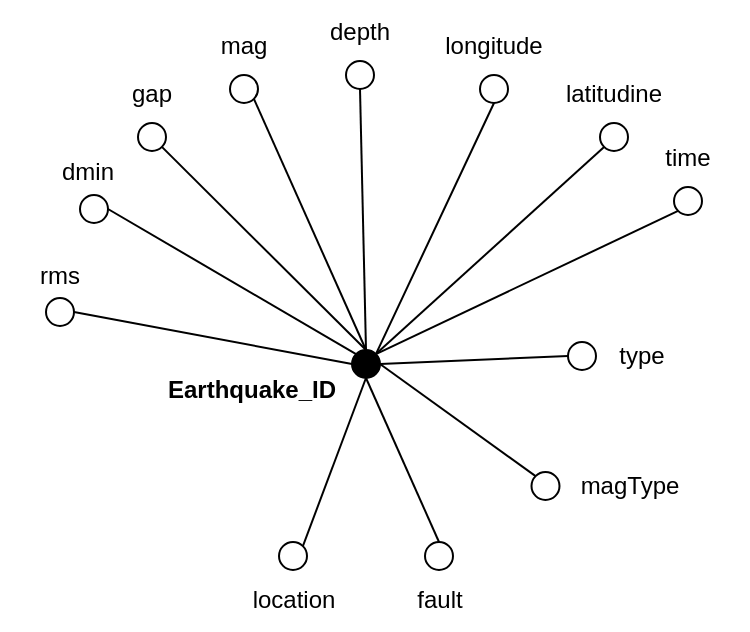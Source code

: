 <mxfile version="27.1.4">
  <diagram name="Page-1" id="HqNk3aDjr-ROuAEQBH89">
    <mxGraphModel dx="976" dy="642" grid="0" gridSize="10" guides="1" tooltips="1" connect="1" arrows="1" fold="1" page="1" pageScale="1" pageWidth="1169" pageHeight="827" math="0" shadow="0">
      <root>
        <mxCell id="0" />
        <mxCell id="1" parent="0" />
        <mxCell id="SvS_41ax5-k1D1L28kZn-1" value="" style="ellipse;whiteSpace=wrap;html=1;aspect=fixed;fillColor=#000000;" parent="1" vertex="1">
          <mxGeometry x="528" y="385" width="14" height="14" as="geometry" />
        </mxCell>
        <mxCell id="SvS_41ax5-k1D1L28kZn-2" value="&lt;b&gt;Earthquake_ID&lt;/b&gt;" style="text;html=1;align=center;verticalAlign=middle;whiteSpace=wrap;rounded=0;" parent="1" vertex="1">
          <mxGeometry x="448" y="390" width="60" height="30" as="geometry" />
        </mxCell>
        <mxCell id="SvS_41ax5-k1D1L28kZn-6" value="time" style="text;html=1;align=center;verticalAlign=middle;whiteSpace=wrap;rounded=0;" parent="1" vertex="1">
          <mxGeometry x="666" y="273.5" width="60" height="30" as="geometry" />
        </mxCell>
        <mxCell id="SvS_41ax5-k1D1L28kZn-7" value="" style="ellipse;whiteSpace=wrap;html=1;aspect=fixed;fillColor=#FFFFFF;" parent="1" vertex="1">
          <mxGeometry x="689" y="303.5" width="14" height="14" as="geometry" />
        </mxCell>
        <mxCell id="SvS_41ax5-k1D1L28kZn-9" value="latitudine" style="text;html=1;align=center;verticalAlign=middle;whiteSpace=wrap;rounded=0;" parent="1" vertex="1">
          <mxGeometry x="629" y="241.5" width="60" height="30" as="geometry" />
        </mxCell>
        <mxCell id="SvS_41ax5-k1D1L28kZn-10" value="" style="ellipse;whiteSpace=wrap;html=1;aspect=fixed;fillColor=#FFFFFF;" parent="1" vertex="1">
          <mxGeometry x="652" y="271.5" width="14" height="14" as="geometry" />
        </mxCell>
        <mxCell id="SvS_41ax5-k1D1L28kZn-11" value="longitude" style="text;html=1;align=center;verticalAlign=middle;whiteSpace=wrap;rounded=0;" parent="1" vertex="1">
          <mxGeometry x="569" y="217.5" width="60" height="30" as="geometry" />
        </mxCell>
        <mxCell id="SvS_41ax5-k1D1L28kZn-12" value="" style="ellipse;whiteSpace=wrap;html=1;aspect=fixed;fillColor=#FFFFFF;" parent="1" vertex="1">
          <mxGeometry x="592" y="247.5" width="14" height="14" as="geometry" />
        </mxCell>
        <mxCell id="SvS_41ax5-k1D1L28kZn-13" value="depth" style="text;html=1;align=center;verticalAlign=middle;whiteSpace=wrap;rounded=0;" parent="1" vertex="1">
          <mxGeometry x="502" y="210.5" width="60" height="30" as="geometry" />
        </mxCell>
        <mxCell id="SvS_41ax5-k1D1L28kZn-14" value="" style="ellipse;whiteSpace=wrap;html=1;aspect=fixed;fillColor=#FFFFFF;" parent="1" vertex="1">
          <mxGeometry x="525" y="240.5" width="14" height="14" as="geometry" />
        </mxCell>
        <mxCell id="SvS_41ax5-k1D1L28kZn-15" value="mag" style="text;html=1;align=center;verticalAlign=middle;whiteSpace=wrap;rounded=0;" parent="1" vertex="1">
          <mxGeometry x="444" y="217.5" width="60" height="30" as="geometry" />
        </mxCell>
        <mxCell id="SvS_41ax5-k1D1L28kZn-16" value="" style="ellipse;whiteSpace=wrap;html=1;aspect=fixed;fillColor=#FFFFFF;" parent="1" vertex="1">
          <mxGeometry x="467" y="247.5" width="14" height="14" as="geometry" />
        </mxCell>
        <mxCell id="SvS_41ax5-k1D1L28kZn-17" value="gap" style="text;html=1;align=center;verticalAlign=middle;whiteSpace=wrap;rounded=0;" parent="1" vertex="1">
          <mxGeometry x="398" y="241.5" width="60" height="30" as="geometry" />
        </mxCell>
        <mxCell id="SvS_41ax5-k1D1L28kZn-18" value="" style="ellipse;whiteSpace=wrap;html=1;aspect=fixed;fillColor=#FFFFFF;" parent="1" vertex="1">
          <mxGeometry x="421" y="271.5" width="14" height="14" as="geometry" />
        </mxCell>
        <mxCell id="SvS_41ax5-k1D1L28kZn-19" value="dmin" style="text;html=1;align=center;verticalAlign=middle;whiteSpace=wrap;rounded=0;" parent="1" vertex="1">
          <mxGeometry x="366" y="280.5" width="60" height="30" as="geometry" />
        </mxCell>
        <mxCell id="SvS_41ax5-k1D1L28kZn-21" value="rms" style="text;html=1;align=center;verticalAlign=middle;whiteSpace=wrap;rounded=0;" parent="1" vertex="1">
          <mxGeometry x="352" y="332.5" width="60" height="30" as="geometry" />
        </mxCell>
        <mxCell id="SvS_41ax5-k1D1L28kZn-23" value="" style="endArrow=none;html=1;rounded=0;entryX=0;entryY=1;entryDx=0;entryDy=0;exitX=1;exitY=0;exitDx=0;exitDy=0;" parent="1" source="SvS_41ax5-k1D1L28kZn-1" target="SvS_41ax5-k1D1L28kZn-10" edge="1">
          <mxGeometry width="50" height="50" relative="1" as="geometry">
            <mxPoint x="542" y="299" as="sourcePoint" />
            <mxPoint x="592" y="249" as="targetPoint" />
          </mxGeometry>
        </mxCell>
        <mxCell id="SvS_41ax5-k1D1L28kZn-24" value="" style="endArrow=none;html=1;rounded=0;entryX=0.5;entryY=1;entryDx=0;entryDy=0;exitX=1;exitY=0;exitDx=0;exitDy=0;" parent="1" source="SvS_41ax5-k1D1L28kZn-1" target="SvS_41ax5-k1D1L28kZn-12" edge="1">
          <mxGeometry width="50" height="50" relative="1" as="geometry">
            <mxPoint x="542" y="299" as="sourcePoint" />
            <mxPoint x="592" y="249" as="targetPoint" />
          </mxGeometry>
        </mxCell>
        <mxCell id="SvS_41ax5-k1D1L28kZn-25" value="" style="endArrow=none;html=1;rounded=0;entryX=0.5;entryY=1;entryDx=0;entryDy=0;exitX=0.5;exitY=0;exitDx=0;exitDy=0;" parent="1" source="SvS_41ax5-k1D1L28kZn-1" target="SvS_41ax5-k1D1L28kZn-14" edge="1">
          <mxGeometry width="50" height="50" relative="1" as="geometry">
            <mxPoint x="542" y="299" as="sourcePoint" />
            <mxPoint x="592" y="249" as="targetPoint" />
          </mxGeometry>
        </mxCell>
        <mxCell id="SvS_41ax5-k1D1L28kZn-26" value="" style="endArrow=none;html=1;rounded=0;entryX=1;entryY=1;entryDx=0;entryDy=0;exitX=0.5;exitY=0;exitDx=0;exitDy=0;" parent="1" source="SvS_41ax5-k1D1L28kZn-1" target="SvS_41ax5-k1D1L28kZn-16" edge="1">
          <mxGeometry width="50" height="50" relative="1" as="geometry">
            <mxPoint x="542" y="299" as="sourcePoint" />
            <mxPoint x="592" y="249" as="targetPoint" />
          </mxGeometry>
        </mxCell>
        <mxCell id="SvS_41ax5-k1D1L28kZn-27" value="" style="endArrow=none;html=1;rounded=0;entryX=1;entryY=1;entryDx=0;entryDy=0;exitX=0.5;exitY=0;exitDx=0;exitDy=0;" parent="1" source="SvS_41ax5-k1D1L28kZn-1" target="SvS_41ax5-k1D1L28kZn-18" edge="1">
          <mxGeometry width="50" height="50" relative="1" as="geometry">
            <mxPoint x="542" y="299" as="sourcePoint" />
            <mxPoint x="592" y="249" as="targetPoint" />
          </mxGeometry>
        </mxCell>
        <mxCell id="SvS_41ax5-k1D1L28kZn-61" value="magType" style="text;html=1;align=center;verticalAlign=middle;whiteSpace=wrap;rounded=0;" parent="1" vertex="1">
          <mxGeometry x="636.75" y="438" width="60" height="30" as="geometry" />
        </mxCell>
        <mxCell id="SvS_41ax5-k1D1L28kZn-62" value="" style="ellipse;whiteSpace=wrap;html=1;aspect=fixed;fillColor=#FFFFFF;" parent="1" vertex="1">
          <mxGeometry x="617.75" y="446" width="14" height="14" as="geometry" />
        </mxCell>
        <mxCell id="SvS_41ax5-k1D1L28kZn-63" value="type" style="text;html=1;align=center;verticalAlign=middle;whiteSpace=wrap;rounded=0;" parent="1" vertex="1">
          <mxGeometry x="643" y="373" width="60" height="30" as="geometry" />
        </mxCell>
        <mxCell id="SvS_41ax5-k1D1L28kZn-64" value="" style="ellipse;whiteSpace=wrap;html=1;aspect=fixed;fillColor=#FFFFFF;" parent="1" vertex="1">
          <mxGeometry x="636" y="381" width="14" height="14" as="geometry" />
        </mxCell>
        <mxCell id="SvS_41ax5-k1D1L28kZn-70" value="location" style="text;html=1;align=center;verticalAlign=middle;whiteSpace=wrap;rounded=0;" parent="1" vertex="1">
          <mxGeometry x="468.5" y="495" width="60" height="30" as="geometry" />
        </mxCell>
        <mxCell id="SvS_41ax5-k1D1L28kZn-71" value="" style="ellipse;whiteSpace=wrap;html=1;aspect=fixed;fillColor=#FFFFFF;" parent="1" vertex="1">
          <mxGeometry x="491.5" y="481" width="14" height="14" as="geometry" />
        </mxCell>
        <mxCell id="SvS_41ax5-k1D1L28kZn-72" value="fault" style="text;html=1;align=center;verticalAlign=middle;whiteSpace=wrap;rounded=0;" parent="1" vertex="1">
          <mxGeometry x="541.5" y="495" width="60" height="30" as="geometry" />
        </mxCell>
        <mxCell id="SvS_41ax5-k1D1L28kZn-73" value="" style="ellipse;whiteSpace=wrap;html=1;aspect=fixed;fillColor=#FFFFFF;" parent="1" vertex="1">
          <mxGeometry x="564.5" y="481" width="14" height="14" as="geometry" />
        </mxCell>
        <mxCell id="SvS_41ax5-k1D1L28kZn-108" value="" style="ellipse;whiteSpace=wrap;html=1;aspect=fixed;fillColor=#FFFFFF;" parent="1" vertex="1">
          <mxGeometry x="375" y="359" width="14" height="14" as="geometry" />
        </mxCell>
        <mxCell id="SvS_41ax5-k1D1L28kZn-115" value="" style="ellipse;whiteSpace=wrap;html=1;aspect=fixed;fillColor=#FFFFFF;" parent="1" vertex="1">
          <mxGeometry x="392" y="307.5" width="14" height="14" as="geometry" />
        </mxCell>
        <mxCell id="sfSHWGgPWJq62M1J7ND0-4" value="" style="endArrow=none;html=1;rounded=0;entryX=0;entryY=0.5;entryDx=0;entryDy=0;exitX=1;exitY=0.5;exitDx=0;exitDy=0;" edge="1" parent="1" source="SvS_41ax5-k1D1L28kZn-1" target="SvS_41ax5-k1D1L28kZn-64">
          <mxGeometry width="50" height="50" relative="1" as="geometry">
            <mxPoint x="475" y="358" as="sourcePoint" />
            <mxPoint x="525" y="308" as="targetPoint" />
          </mxGeometry>
        </mxCell>
        <mxCell id="sfSHWGgPWJq62M1J7ND0-6" value="" style="endArrow=none;html=1;rounded=0;entryX=0.5;entryY=1;entryDx=0;entryDy=0;exitX=0.5;exitY=0;exitDx=0;exitDy=0;" edge="1" parent="1" source="SvS_41ax5-k1D1L28kZn-73" target="SvS_41ax5-k1D1L28kZn-1">
          <mxGeometry width="50" height="50" relative="1" as="geometry">
            <mxPoint x="475" y="358" as="sourcePoint" />
            <mxPoint x="525" y="308" as="targetPoint" />
          </mxGeometry>
        </mxCell>
        <mxCell id="sfSHWGgPWJq62M1J7ND0-7" value="" style="endArrow=none;html=1;rounded=0;entryX=0.5;entryY=1;entryDx=0;entryDy=0;exitX=1;exitY=0;exitDx=0;exitDy=0;" edge="1" parent="1" source="SvS_41ax5-k1D1L28kZn-71" target="SvS_41ax5-k1D1L28kZn-1">
          <mxGeometry width="50" height="50" relative="1" as="geometry">
            <mxPoint x="475" y="358" as="sourcePoint" />
            <mxPoint x="525" y="308" as="targetPoint" />
          </mxGeometry>
        </mxCell>
        <mxCell id="sfSHWGgPWJq62M1J7ND0-8" value="" style="endArrow=none;html=1;rounded=0;entryX=0;entryY=1;entryDx=0;entryDy=0;exitX=1;exitY=0;exitDx=0;exitDy=0;" edge="1" parent="1" source="SvS_41ax5-k1D1L28kZn-1" target="SvS_41ax5-k1D1L28kZn-7">
          <mxGeometry width="50" height="50" relative="1" as="geometry">
            <mxPoint x="475" y="358" as="sourcePoint" />
            <mxPoint x="525" y="308" as="targetPoint" />
          </mxGeometry>
        </mxCell>
        <mxCell id="sfSHWGgPWJq62M1J7ND0-10" value="" style="endArrow=none;html=1;rounded=0;entryX=1;entryY=0.5;entryDx=0;entryDy=0;exitX=0;exitY=0.5;exitDx=0;exitDy=0;" edge="1" parent="1" source="SvS_41ax5-k1D1L28kZn-1" target="SvS_41ax5-k1D1L28kZn-108">
          <mxGeometry width="50" height="50" relative="1" as="geometry">
            <mxPoint x="475" y="358" as="sourcePoint" />
            <mxPoint x="525" y="308" as="targetPoint" />
          </mxGeometry>
        </mxCell>
        <mxCell id="sfSHWGgPWJq62M1J7ND0-11" value="" style="endArrow=none;html=1;rounded=0;entryX=1;entryY=0.5;entryDx=0;entryDy=0;exitX=0;exitY=0;exitDx=0;exitDy=0;" edge="1" parent="1" source="SvS_41ax5-k1D1L28kZn-1" target="SvS_41ax5-k1D1L28kZn-115">
          <mxGeometry width="50" height="50" relative="1" as="geometry">
            <mxPoint x="475" y="358" as="sourcePoint" />
            <mxPoint x="525" y="308" as="targetPoint" />
          </mxGeometry>
        </mxCell>
        <mxCell id="sfSHWGgPWJq62M1J7ND0-12" value="" style="endArrow=none;html=1;rounded=0;entryX=0;entryY=0;entryDx=0;entryDy=0;exitX=1;exitY=0.5;exitDx=0;exitDy=0;" edge="1" parent="1" source="SvS_41ax5-k1D1L28kZn-1" target="SvS_41ax5-k1D1L28kZn-62">
          <mxGeometry width="50" height="50" relative="1" as="geometry">
            <mxPoint x="475" y="358" as="sourcePoint" />
            <mxPoint x="525" y="308" as="targetPoint" />
          </mxGeometry>
        </mxCell>
      </root>
    </mxGraphModel>
  </diagram>
</mxfile>
